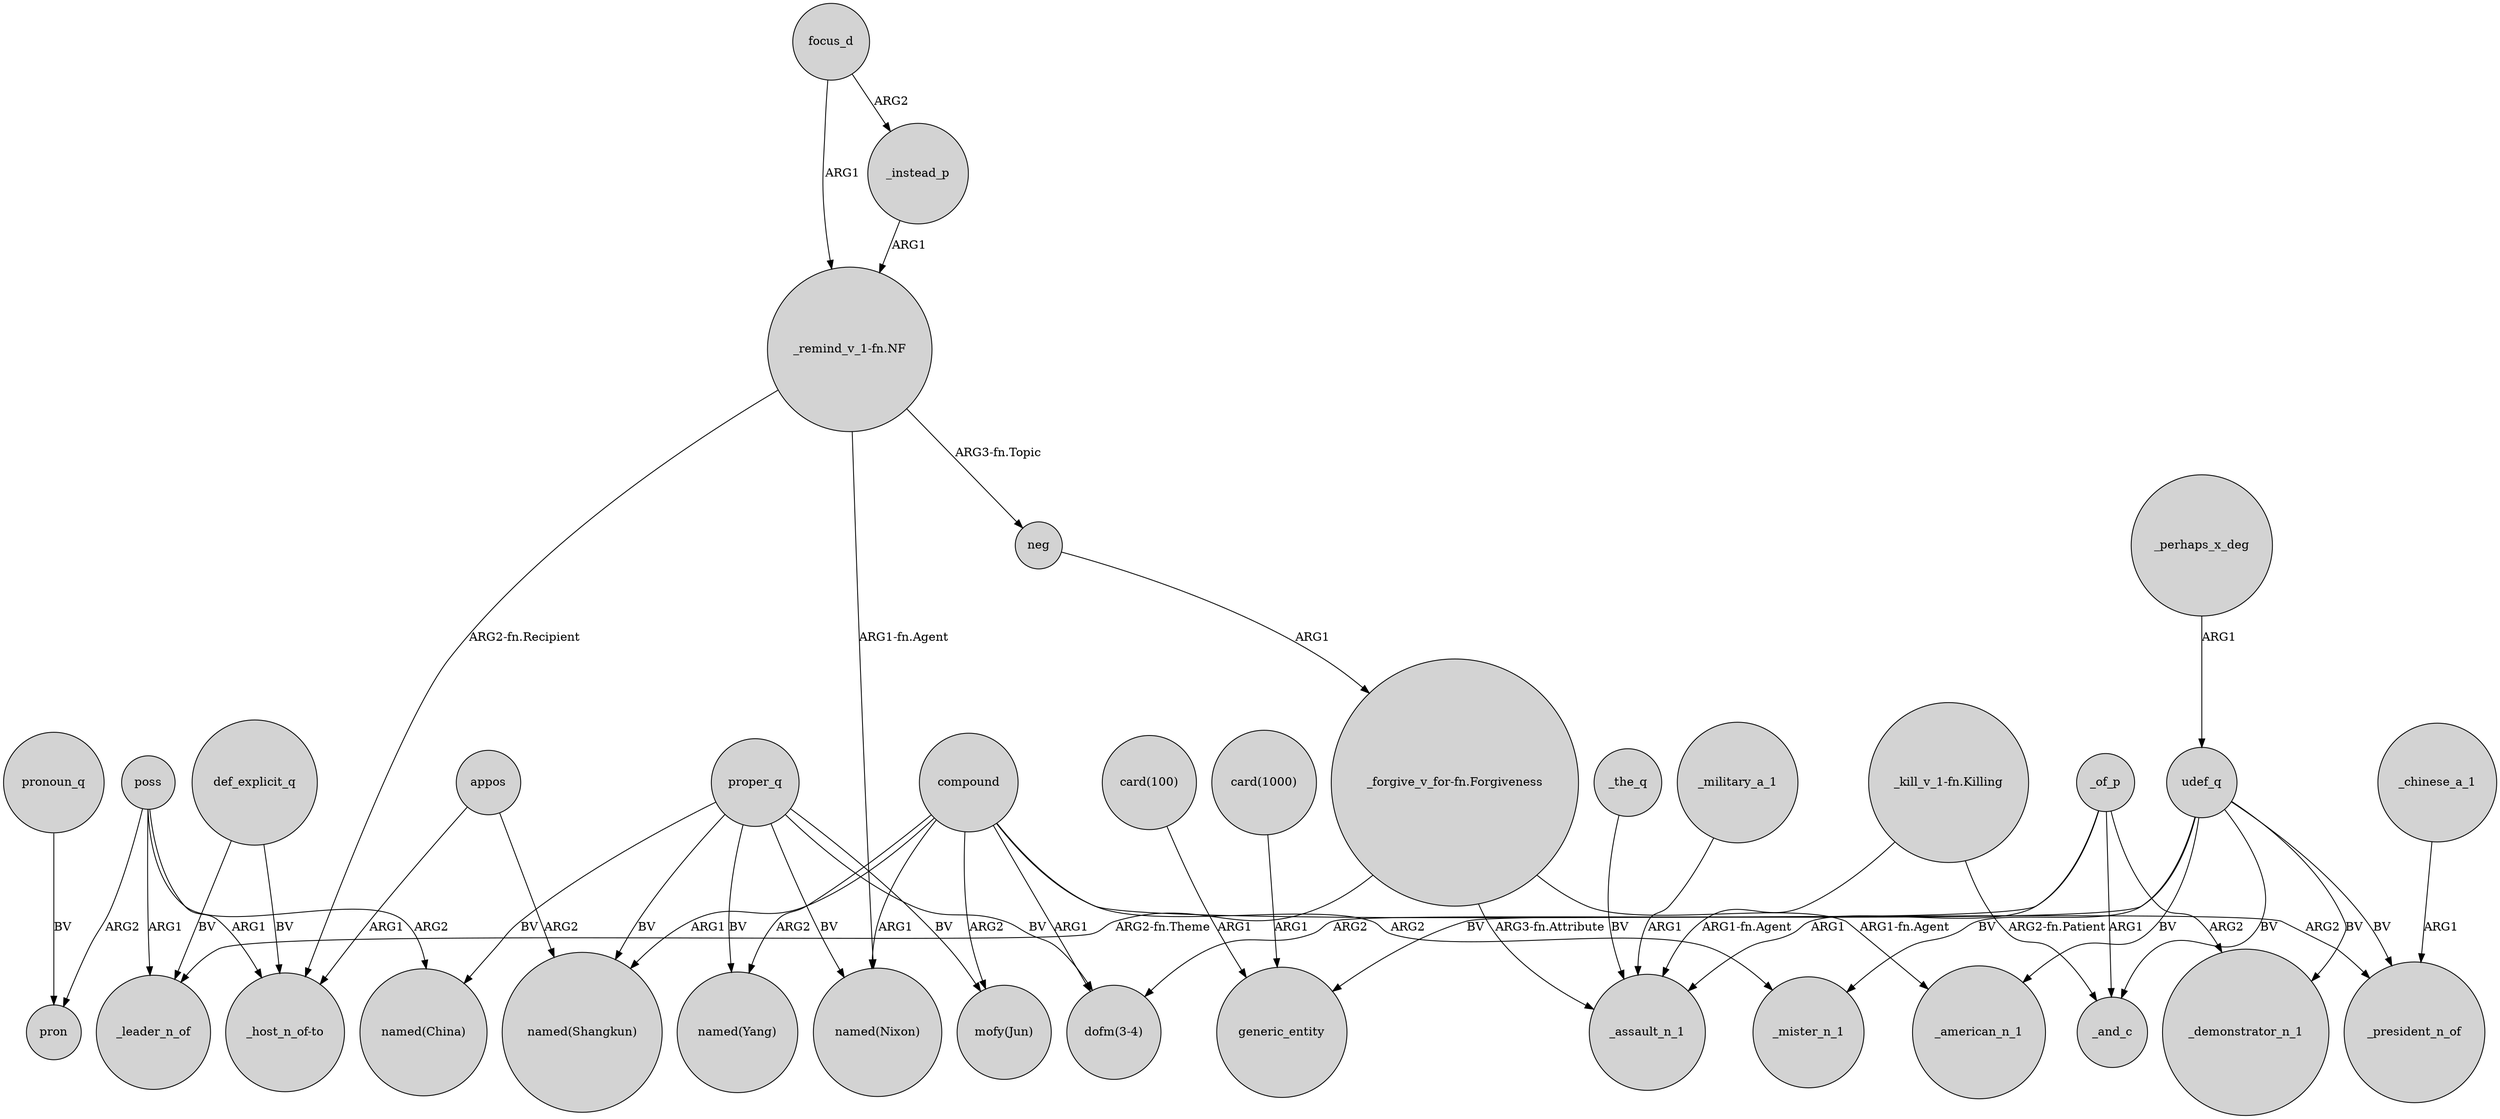 digraph {
	node [shape=circle style=filled]
	def_explicit_q -> _leader_n_of [label=BV]
	proper_q -> "named(Nixon)" [label=BV]
	compound -> _president_n_of [label=ARG2]
	udef_q -> generic_entity [label=BV]
	poss -> pron [label=ARG2]
	proper_q -> "named(Shangkun)" [label=BV]
	"card(100)" -> generic_entity [label=ARG1]
	"_remind_v_1-fn.NF" -> neg [label="ARG3-fn.Topic"]
	compound -> _mister_n_1 [label=ARG2]
	udef_q -> _mister_n_1 [label=BV]
	"_remind_v_1-fn.NF" -> "_host_n_of-to" [label="ARG2-fn.Recipient"]
	_instead_p -> "_remind_v_1-fn.NF" [label=ARG1]
	proper_q -> "named(Yang)" [label=BV]
	neg -> "_forgive_v_for-fn.Forgiveness" [label=ARG1]
	proper_q -> "mofy(Jun)" [label=BV]
	"_forgive_v_for-fn.Forgiveness" -> _american_n_1 [label="ARG1-fn.Agent"]
	_perhaps_x_deg -> udef_q [label=ARG1]
	udef_q -> _demonstrator_n_1 [label=BV]
	_the_q -> _assault_n_1 [label=BV]
	poss -> _leader_n_of [label=ARG1]
	focus_d -> "_remind_v_1-fn.NF" [label=ARG1]
	"card(1000)" -> generic_entity [label=ARG1]
	poss -> "named(China)" [label=ARG2]
	appos -> "_host_n_of-to" [label=ARG1]
	_chinese_a_1 -> _president_n_of [label=ARG1]
	compound -> "dofm(3-4)" [label=ARG1]
	compound -> "named(Shangkun)" [label=ARG1]
	pronoun_q -> pron [label=BV]
	"_kill_v_1-fn.Killing" -> _and_c [label="ARG2-fn.Patient"]
	compound -> "named(Yang)" [label=ARG2]
	"_forgive_v_for-fn.Forgiveness" -> _leader_n_of [label="ARG2-fn.Theme"]
	_of_p -> _demonstrator_n_1 [label=ARG2]
	udef_q -> _president_n_of [label=BV]
	compound -> "named(Nixon)" [label=ARG1]
	udef_q -> _american_n_1 [label=BV]
	proper_q -> "dofm(3-4)" [label=BV]
	_of_p -> _and_c [label=ARG1]
	proper_q -> "named(China)" [label=BV]
	appos -> "named(Shangkun)" [label=ARG2]
	compound -> "mofy(Jun)" [label=ARG2]
	_of_p -> "dofm(3-4)" [label=ARG2]
	_military_a_1 -> _assault_n_1 [label=ARG1]
	udef_q -> _and_c [label=BV]
	"_remind_v_1-fn.NF" -> "named(Nixon)" [label="ARG1-fn.Agent"]
	poss -> "_host_n_of-to" [label=ARG1]
	"_forgive_v_for-fn.Forgiveness" -> _assault_n_1 [label="ARG3-fn.Attribute"]
	"_kill_v_1-fn.Killing" -> _assault_n_1 [label="ARG1-fn.Agent"]
	_of_p -> _assault_n_1 [label=ARG1]
	focus_d -> _instead_p [label=ARG2]
	def_explicit_q -> "_host_n_of-to" [label=BV]
}
